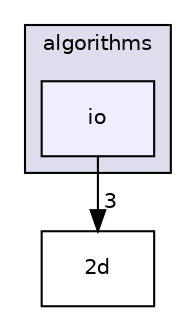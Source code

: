 digraph "C:/Users/vladm/Documents/virtual_box_shared_folders/ubuntu14.04_lts/3d_obj_segm/src/algorithms/io" {
  compound=true
  node [ fontsize="10", fontname="Helvetica"];
  edge [ labelfontsize="10", labelfontname="Helvetica"];
  subgraph clusterdir_f92382008a82ef68a652e56674f32135 {
    graph [ bgcolor="#ddddee", pencolor="black", label="algorithms" fontname="Helvetica", fontsize="10", URL="dir_f92382008a82ef68a652e56674f32135.html"]
  dir_838948d3af138bad4800e4fd213a5a7f [shape=box, label="io", style="filled", fillcolor="#eeeeff", pencolor="black", URL="dir_838948d3af138bad4800e4fd213a5a7f.html"];
  }
  dir_34e709d12de242dc6db4deeed6f928ff [shape=box label="2d" URL="dir_34e709d12de242dc6db4deeed6f928ff.html"];
  dir_838948d3af138bad4800e4fd213a5a7f->dir_34e709d12de242dc6db4deeed6f928ff [headlabel="3", labeldistance=1.5 headhref="dir_000009_000008.html"];
}

